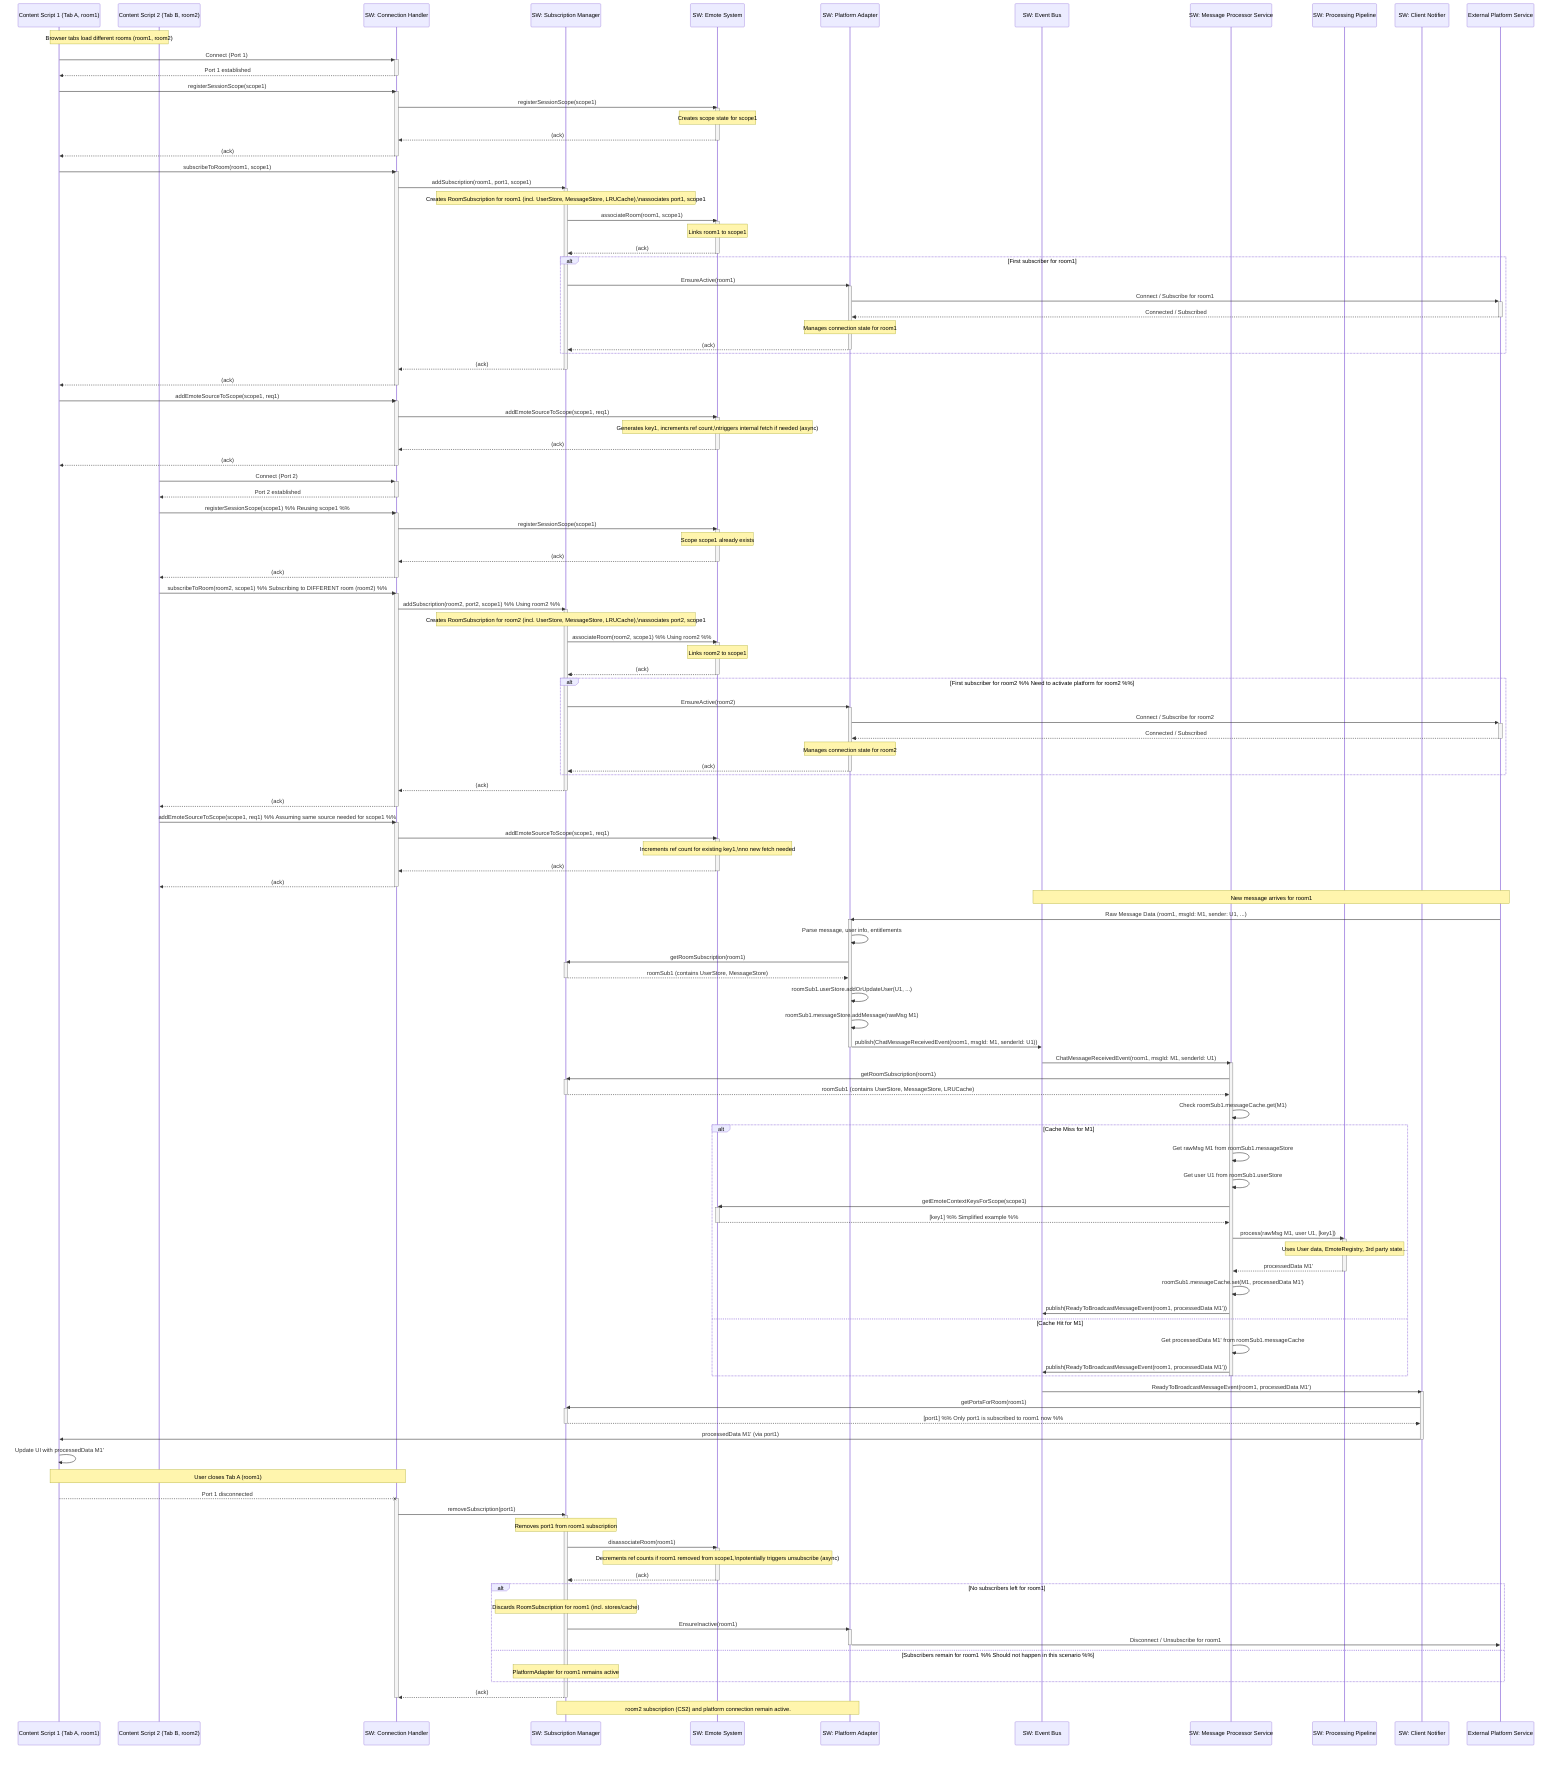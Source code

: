 sequenceDiagram
    participant CS1 as Content Script 1 (Tab A, room1)
    participant CS2 as Content Script 2 (Tab B, room2)
    participant SW_ConnHandler as SW: Connection Handler
    participant SW_SubManager as SW: Subscription Manager
    participant SW_EmoteSystem as SW: Emote System
    participant SW_PlatformAdapter as SW: Platform Adapter
    participant SW_EventBus as SW: Event Bus
    participant SW_MsgProcessor as SW: Message Processor Service
    participant SW_Pipeline as SW: Processing Pipeline
    participant SW_Notifier as SW: Client Notifier
    participant PlatformService as External Platform Service

    Note over CS1, CS2: Browser tabs load different rooms (room1, room2)

    %% CS1 Connects & Subscribes (room1, scope1) %%
    CS1->>+SW_ConnHandler: Connect (Port 1)
    SW_ConnHandler-->>-CS1: Port 1 established

    CS1->>SW_ConnHandler: registerSessionScope(scope1)
    activate SW_ConnHandler
    SW_ConnHandler->>SW_EmoteSystem: registerSessionScope(scope1)
    activate SW_EmoteSystem
    Note over SW_EmoteSystem: Creates scope state for scope1
    SW_EmoteSystem-->>SW_ConnHandler: (ack)
    deactivate SW_EmoteSystem
    SW_ConnHandler-->>CS1: (ack)
    deactivate SW_ConnHandler

    CS1->>SW_ConnHandler: subscribeToRoom(room1, scope1)
    activate SW_ConnHandler
    SW_ConnHandler->>SW_SubManager: addSubscription(room1, port1, scope1)
    activate SW_SubManager
    Note over SW_SubManager: Creates RoomSubscription for room1 (incl. UserStore, MessageStore, LRUCache),\nassociates port1, scope1
    SW_SubManager->>SW_EmoteSystem: associateRoom(room1, scope1)
    activate SW_EmoteSystem
    Note over SW_EmoteSystem: Links room1 to scope1
    SW_EmoteSystem-->>SW_SubManager: (ack)
    deactivate SW_EmoteSystem

    alt First subscriber for room1
        SW_SubManager->>SW_PlatformAdapter: EnsureActive(room1)
        activate SW_PlatformAdapter
        SW_PlatformAdapter->>+PlatformService: Connect / Subscribe for room1
        PlatformService-->>-SW_PlatformAdapter: Connected / Subscribed
        Note over SW_PlatformAdapter: Manages connection state for room1
        SW_PlatformAdapter-->>SW_SubManager: (ack)
        deactivate SW_PlatformAdapter
    end
    SW_SubManager-->>SW_ConnHandler: (ack)
    deactivate SW_SubManager
    SW_ConnHandler-->>CS1: (ack)
    deactivate SW_ConnHandler

    CS1->>SW_ConnHandler: addEmoteSourceToScope(scope1, req1)
    activate SW_ConnHandler
    SW_ConnHandler->>SW_EmoteSystem: addEmoteSourceToScope(scope1, req1)
    activate SW_EmoteSystem
    Note over SW_EmoteSystem: Generates key1, increments ref count,\ntriggers internal fetch if needed (async)
    SW_EmoteSystem-->>SW_ConnHandler: (ack)
    deactivate SW_EmoteSystem
    SW_ConnHandler-->>CS1: (ack)
    deactivate SW_ConnHandler

    %% CS2 Connects & Subscribes (room2, scope1) %%
    CS2->>+SW_ConnHandler: Connect (Port 2)
    SW_ConnHandler-->>-CS2: Port 2 established

    CS2->>SW_ConnHandler: registerSessionScope(scope1) %% Reusing scope1 %%
    activate SW_ConnHandler
    SW_ConnHandler->>SW_EmoteSystem: registerSessionScope(scope1)
    activate SW_EmoteSystem
    Note over SW_EmoteSystem: Scope scope1 already exists
    SW_EmoteSystem-->>SW_ConnHandler: (ack)
    deactivate SW_EmoteSystem
    SW_ConnHandler-->>CS2: (ack)
    deactivate SW_ConnHandler

    CS2->>SW_ConnHandler: subscribeToRoom(room2, scope1) %% Subscribing to DIFFERENT room (room2) %%
    activate SW_ConnHandler
    SW_ConnHandler->>SW_SubManager: addSubscription(room2, port2, scope1) %% Using room2 %%
    activate SW_SubManager
    Note over SW_SubManager: Creates RoomSubscription for room2 (incl. UserStore, MessageStore, LRUCache),\nassociates port2, scope1
    SW_SubManager->>SW_EmoteSystem: associateRoom(room2, scope1) %% Using room2 %%
    activate SW_EmoteSystem
    Note over SW_EmoteSystem: Links room2 to scope1
    SW_EmoteSystem-->>SW_SubManager: (ack)
    deactivate SW_EmoteSystem

    alt First subscriber for room2 %% Need to activate platform for room2 %%
        SW_SubManager->>SW_PlatformAdapter: EnsureActive(room2)
        activate SW_PlatformAdapter
        SW_PlatformAdapter->>+PlatformService: Connect / Subscribe for room2
        PlatformService-->>-SW_PlatformAdapter: Connected / Subscribed
        Note over SW_PlatformAdapter: Manages connection state for room2
        SW_PlatformAdapter-->>SW_SubManager: (ack)
        deactivate SW_PlatformAdapter
    end
    SW_SubManager-->>SW_ConnHandler: (ack)
    deactivate SW_SubManager
    SW_ConnHandler-->>CS2: (ack)
    deactivate SW_ConnHandler

    CS2->>SW_ConnHandler: addEmoteSourceToScope(scope1, req1) %% Assuming same source needed for scope1 %%
    activate SW_ConnHandler
    SW_ConnHandler->>SW_EmoteSystem: addEmoteSourceToScope(scope1, req1)
    activate SW_EmoteSystem
    Note over SW_EmoteSystem: Increments ref count for existing key1,\nno new fetch needed
    SW_EmoteSystem-->>SW_ConnHandler: (ack)
    deactivate SW_EmoteSystem
    SW_ConnHandler-->>CS2: (ack)
    deactivate SW_ConnHandler

    %% Message Received from Platform (Example for room1) %%
    Note over PlatformService, SW_EventBus: New message arrives for room1
    PlatformService->>SW_PlatformAdapter: Raw Message Data (room1, msgId: M1, sender: U1, ...)
    activate SW_PlatformAdapter
    SW_PlatformAdapter->>SW_PlatformAdapter: Parse message, user info, entitlements
    SW_PlatformAdapter->>SW_SubManager: getRoomSubscription(room1)
    activate SW_SubManager
    SW_SubManager-->>SW_PlatformAdapter: roomSub1 (contains UserStore, MessageStore)
    deactivate SW_SubManager
    SW_PlatformAdapter->>SW_PlatformAdapter: roomSub1.userStore.addOrUpdateUser(U1, ...)
    SW_PlatformAdapter->>SW_PlatformAdapter: roomSub1.messageStore.addMessage(rawMsg M1)
    SW_PlatformAdapter->>SW_EventBus: publish(ChatMessageReceivedEvent(room1, msgId: M1, senderId: U1))
    deactivate SW_PlatformAdapter

    %% Message Processing (On-Demand - Example for room1, msg M1) %%
    SW_EventBus->>SW_MsgProcessor: ChatMessageReceivedEvent(room1, msgId: M1, senderId: U1)
    activate SW_MsgProcessor
    SW_MsgProcessor->>SW_SubManager: getRoomSubscription(room1)
    activate SW_SubManager
    SW_SubManager-->>SW_MsgProcessor: roomSub1 (contains UserStore, MessageStore, LRUCache)
    deactivate SW_SubManager
    SW_MsgProcessor->>SW_MsgProcessor: Check roomSub1.messageCache.get(M1)
    alt Cache Miss for M1
        SW_MsgProcessor->>SW_MsgProcessor: Get rawMsg M1 from roomSub1.messageStore
        SW_MsgProcessor->>SW_MsgProcessor: Get user U1 from roomSub1.userStore
        SW_MsgProcessor->>SW_EmoteSystem: getEmoteContextKeysForScope(scope1)
        activate SW_EmoteSystem
        SW_EmoteSystem-->>SW_MsgProcessor: [key1] %% Simplified example %%
        deactivate SW_EmoteSystem
        SW_MsgProcessor->>SW_Pipeline: process(rawMsg M1, user U1, [key1])
        activate SW_Pipeline
        Note over SW_Pipeline: Uses User data, EmoteRegistry, 3rd party state...
        SW_Pipeline-->>SW_MsgProcessor: processedData M1'
        deactivate SW_Pipeline
        SW_MsgProcessor->>SW_MsgProcessor: roomSub1.messageCache.set(M1, processedData M1')
        SW_MsgProcessor->>SW_EventBus: publish(ReadyToBroadcastMessageEvent(room1, processedData M1'))
    else Cache Hit for M1
        SW_MsgProcessor->>SW_MsgProcessor: Get processedData M1' from roomSub1.messageCache
        SW_MsgProcessor->>SW_EventBus: publish(ReadyToBroadcastMessageEvent(room1, processedData M1'))
    end
    deactivate SW_MsgProcessor

    %% Message Broadcasting (Example for room1, msg M1) %%
    SW_EventBus->>SW_Notifier: ReadyToBroadcastMessageEvent(room1, processedData M1')
    activate SW_Notifier
    SW_Notifier->>SW_SubManager: getPortsForRoom(room1)
    activate SW_SubManager
    SW_SubManager-->>SW_Notifier: [port1] %% Only port1 is subscribed to room1 now %%
    deactivate SW_SubManager
    SW_Notifier->>CS1: processedData M1' (via port1)
    %% Note: CS2 would NOT receive this message as it's for room1 %%
    deactivate SW_Notifier

    %% UI Update (Example for room1) %%
    CS1->>CS1: Update UI with processedData M1'

    %% CS1 Disconnects %%
    Note over CS1, SW_ConnHandler: User closes Tab A (room1)
    CS1--xSW_ConnHandler: Port 1 disconnected
    activate SW_ConnHandler
    SW_ConnHandler->>SW_SubManager: removeSubscription(port1)
    activate SW_SubManager
    Note over SW_SubManager: Removes port1 from room1 subscription
    SW_SubManager->>SW_EmoteSystem: disassociateRoom(room1)
    activate SW_EmoteSystem
    Note over SW_EmoteSystem: Decrements ref counts if room1 removed from scope1,\npotentially triggers unsubscribe (async)
    SW_EmoteSystem-->>SW_SubManager: (ack)
    deactivate SW_EmoteSystem

    alt No subscribers left for room1
        Note over SW_SubManager: Discards RoomSubscription for room1 (incl. stores/cache)
        SW_SubManager->>SW_PlatformAdapter: EnsureInactive(room1)
        activate SW_PlatformAdapter
        SW_PlatformAdapter->>PlatformService: Disconnect / Unsubscribe for room1
        deactivate SW_PlatformAdapter
    else Subscribers remain for room1 %% Should not happen in this scenario %%
        Note over SW_SubManager: PlatformAdapter for room1 remains active
    end
    SW_SubManager-->>SW_ConnHandler: (ack)
    deactivate SW_SubManager
    deactivate SW_ConnHandler

    Note over SW_SubManager, SW_PlatformAdapter: room2 subscription (CS2) and platform connection remain active.